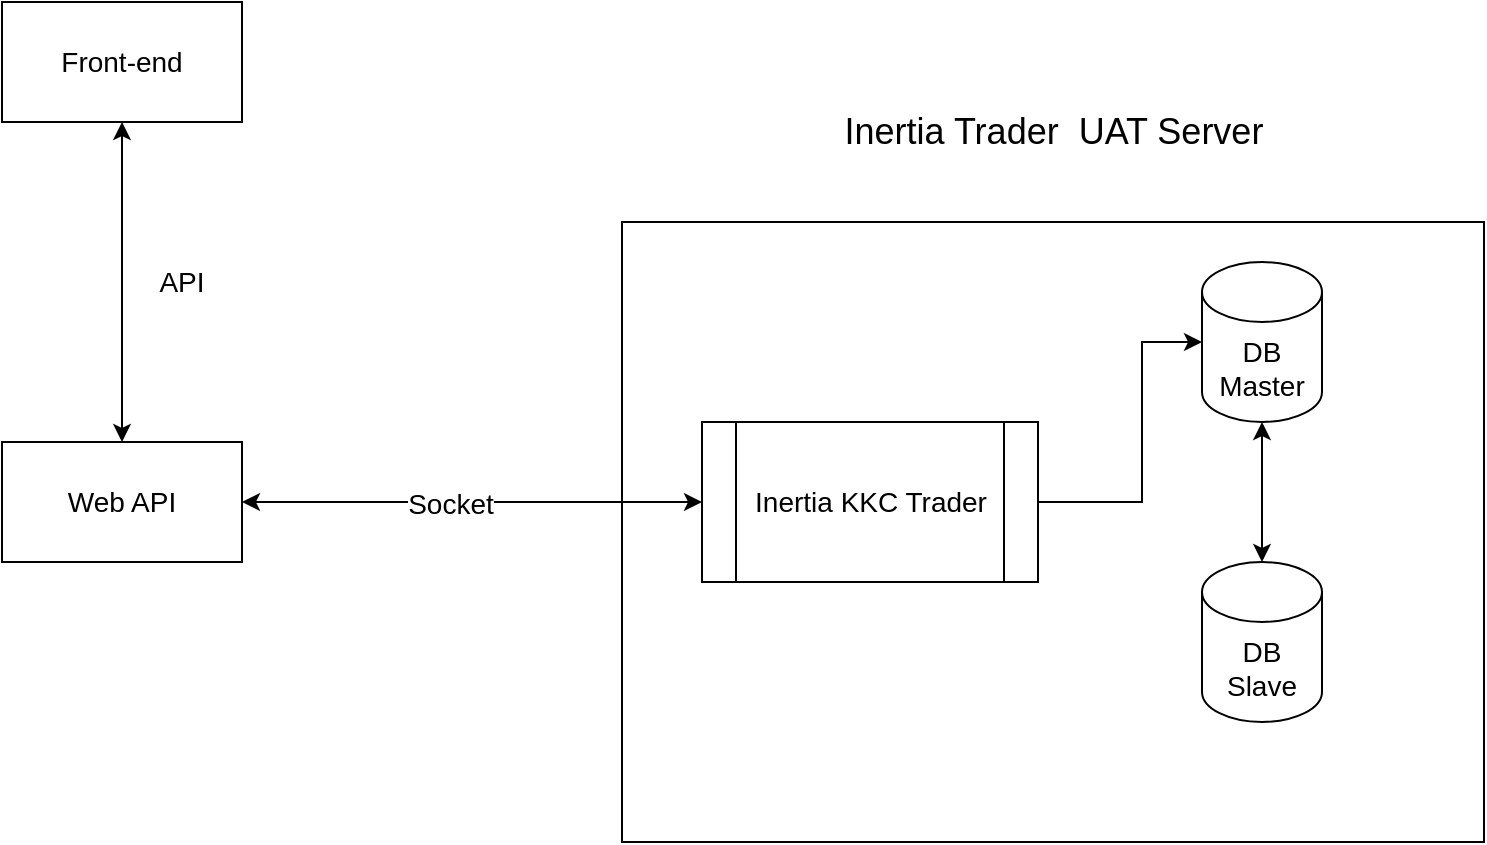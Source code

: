 <mxfile version="14.6.6" type="github">
  <diagram id="lHpqByDPsYC-pJW8qtHK" name="Page-1">
    <mxGraphModel dx="1038" dy="548" grid="1" gridSize="10" guides="1" tooltips="1" connect="1" arrows="1" fold="1" page="1" pageScale="1" pageWidth="827" pageHeight="1169" math="0" shadow="0">
      <root>
        <mxCell id="0" />
        <mxCell id="1" parent="0" />
        <mxCell id="MmofvMymmpq4Su2M5fxJ-1" value="" style="rounded=0;whiteSpace=wrap;html=1;" vertex="1" parent="1">
          <mxGeometry x="380" y="160" width="431" height="310" as="geometry" />
        </mxCell>
        <mxCell id="MmofvMymmpq4Su2M5fxJ-2" value="&lt;font style=&quot;font-size: 18px&quot;&gt;Inertia Trader&amp;nbsp; UAT Server&lt;/font&gt;" style="text;html=1;strokeColor=none;fillColor=none;align=center;verticalAlign=middle;whiteSpace=wrap;rounded=0;" vertex="1" parent="1">
          <mxGeometry x="464.5" y="90" width="262" height="50" as="geometry" />
        </mxCell>
        <mxCell id="MmofvMymmpq4Su2M5fxJ-3" value="&lt;font style=&quot;font-size: 14px&quot;&gt;Web API&lt;/font&gt;" style="rounded=0;whiteSpace=wrap;html=1;" vertex="1" parent="1">
          <mxGeometry x="70" y="270" width="120" height="60" as="geometry" />
        </mxCell>
        <mxCell id="MmofvMymmpq4Su2M5fxJ-4" value="&lt;font style=&quot;font-size: 14px&quot;&gt;DB &lt;br&gt;Master&lt;/font&gt;" style="shape=cylinder3;whiteSpace=wrap;html=1;boundedLbl=1;backgroundOutline=1;size=15;" vertex="1" parent="1">
          <mxGeometry x="670" y="180" width="60" height="80" as="geometry" />
        </mxCell>
        <mxCell id="MmofvMymmpq4Su2M5fxJ-5" value="&lt;font style=&quot;font-size: 14px&quot;&gt;DB&lt;br&gt;Slave&lt;/font&gt;" style="shape=cylinder3;whiteSpace=wrap;html=1;boundedLbl=1;backgroundOutline=1;size=15;" vertex="1" parent="1">
          <mxGeometry x="670" y="330" width="60" height="80" as="geometry" />
        </mxCell>
        <mxCell id="MmofvMymmpq4Su2M5fxJ-14" style="edgeStyle=orthogonalEdgeStyle;rounded=0;orthogonalLoop=1;jettySize=auto;html=1;entryX=0;entryY=0.5;entryDx=0;entryDy=0;entryPerimeter=0;" edge="1" parent="1" source="MmofvMymmpq4Su2M5fxJ-8" target="MmofvMymmpq4Su2M5fxJ-4">
          <mxGeometry relative="1" as="geometry">
            <Array as="points">
              <mxPoint x="640" y="300" />
              <mxPoint x="640" y="220" />
            </Array>
          </mxGeometry>
        </mxCell>
        <mxCell id="MmofvMymmpq4Su2M5fxJ-8" value="&lt;font style=&quot;font-size: 14px&quot;&gt;Inertia KKC Trader&lt;/font&gt;" style="shape=process;whiteSpace=wrap;html=1;backgroundOutline=1;" vertex="1" parent="1">
          <mxGeometry x="420" y="260" width="168" height="80" as="geometry" />
        </mxCell>
        <mxCell id="MmofvMymmpq4Su2M5fxJ-15" value="" style="endArrow=classic;startArrow=classic;html=1;exitX=0.5;exitY=0;exitDx=0;exitDy=0;exitPerimeter=0;" edge="1" parent="1" source="MmofvMymmpq4Su2M5fxJ-5" target="MmofvMymmpq4Su2M5fxJ-4">
          <mxGeometry width="50" height="50" relative="1" as="geometry">
            <mxPoint x="670" y="320" as="sourcePoint" />
            <mxPoint x="720" y="270" as="targetPoint" />
          </mxGeometry>
        </mxCell>
        <mxCell id="MmofvMymmpq4Su2M5fxJ-16" value="" style="endArrow=classic;startArrow=classic;html=1;exitX=1;exitY=0.5;exitDx=0;exitDy=0;entryX=0;entryY=0.5;entryDx=0;entryDy=0;" edge="1" parent="1" source="MmofvMymmpq4Su2M5fxJ-3" target="MmofvMymmpq4Su2M5fxJ-8">
          <mxGeometry width="50" height="50" relative="1" as="geometry">
            <mxPoint x="390" y="280" as="sourcePoint" />
            <mxPoint x="440" y="230" as="targetPoint" />
          </mxGeometry>
        </mxCell>
        <mxCell id="MmofvMymmpq4Su2M5fxJ-17" value="&lt;font style=&quot;font-size: 14px&quot;&gt;Socket&lt;/font&gt;" style="edgeLabel;html=1;align=center;verticalAlign=middle;resizable=0;points=[];" vertex="1" connectable="0" parent="MmofvMymmpq4Su2M5fxJ-16">
          <mxGeometry x="-0.096" y="-1" relative="1" as="geometry">
            <mxPoint as="offset" />
          </mxGeometry>
        </mxCell>
        <mxCell id="MmofvMymmpq4Su2M5fxJ-18" value="&lt;font style=&quot;font-size: 14px&quot;&gt;Front-end&lt;/font&gt;" style="rounded=0;whiteSpace=wrap;html=1;" vertex="1" parent="1">
          <mxGeometry x="70" y="50" width="120" height="60" as="geometry" />
        </mxCell>
        <mxCell id="MmofvMymmpq4Su2M5fxJ-20" value="" style="endArrow=classic;startArrow=classic;html=1;exitX=0.5;exitY=0;exitDx=0;exitDy=0;entryX=0.5;entryY=1;entryDx=0;entryDy=0;" edge="1" parent="1" source="MmofvMymmpq4Su2M5fxJ-3" target="MmofvMymmpq4Su2M5fxJ-18">
          <mxGeometry width="50" height="50" relative="1" as="geometry">
            <mxPoint x="100" y="270" as="sourcePoint" />
            <mxPoint x="150" y="220" as="targetPoint" />
          </mxGeometry>
        </mxCell>
        <mxCell id="MmofvMymmpq4Su2M5fxJ-21" value="&lt;font style=&quot;font-size: 14px&quot;&gt;API&lt;/font&gt;" style="text;html=1;strokeColor=none;fillColor=none;align=center;verticalAlign=middle;whiteSpace=wrap;rounded=0;" vertex="1" parent="1">
          <mxGeometry x="140" y="180" width="40" height="20" as="geometry" />
        </mxCell>
      </root>
    </mxGraphModel>
  </diagram>
</mxfile>
